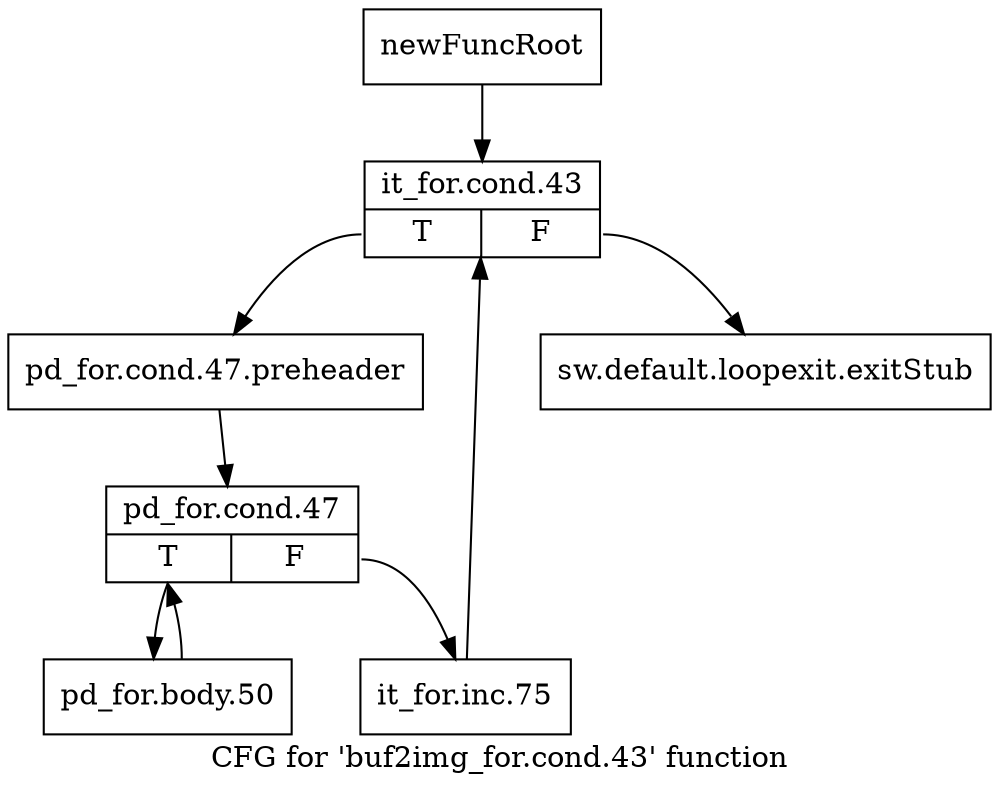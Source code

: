 digraph "CFG for 'buf2img_for.cond.43' function" {
	label="CFG for 'buf2img_for.cond.43' function";

	Node0x24f15c0 [shape=record,label="{newFuncRoot}"];
	Node0x24f15c0 -> Node0x24f1660;
	Node0x24f1610 [shape=record,label="{sw.default.loopexit.exitStub}"];
	Node0x24f1660 [shape=record,label="{it_for.cond.43|{<s0>T|<s1>F}}"];
	Node0x24f1660:s0 -> Node0x24f16b0;
	Node0x24f1660:s1 -> Node0x24f1610;
	Node0x24f16b0 [shape=record,label="{pd_for.cond.47.preheader}"];
	Node0x24f16b0 -> Node0x24f1700;
	Node0x24f1700 [shape=record,label="{pd_for.cond.47|{<s0>T|<s1>F}}"];
	Node0x24f1700:s0 -> Node0x24f17a0;
	Node0x24f1700:s1 -> Node0x24f1750;
	Node0x24f1750 [shape=record,label="{it_for.inc.75}"];
	Node0x24f1750 -> Node0x24f1660;
	Node0x24f17a0 [shape=record,label="{pd_for.body.50}"];
	Node0x24f17a0 -> Node0x24f1700;
}
